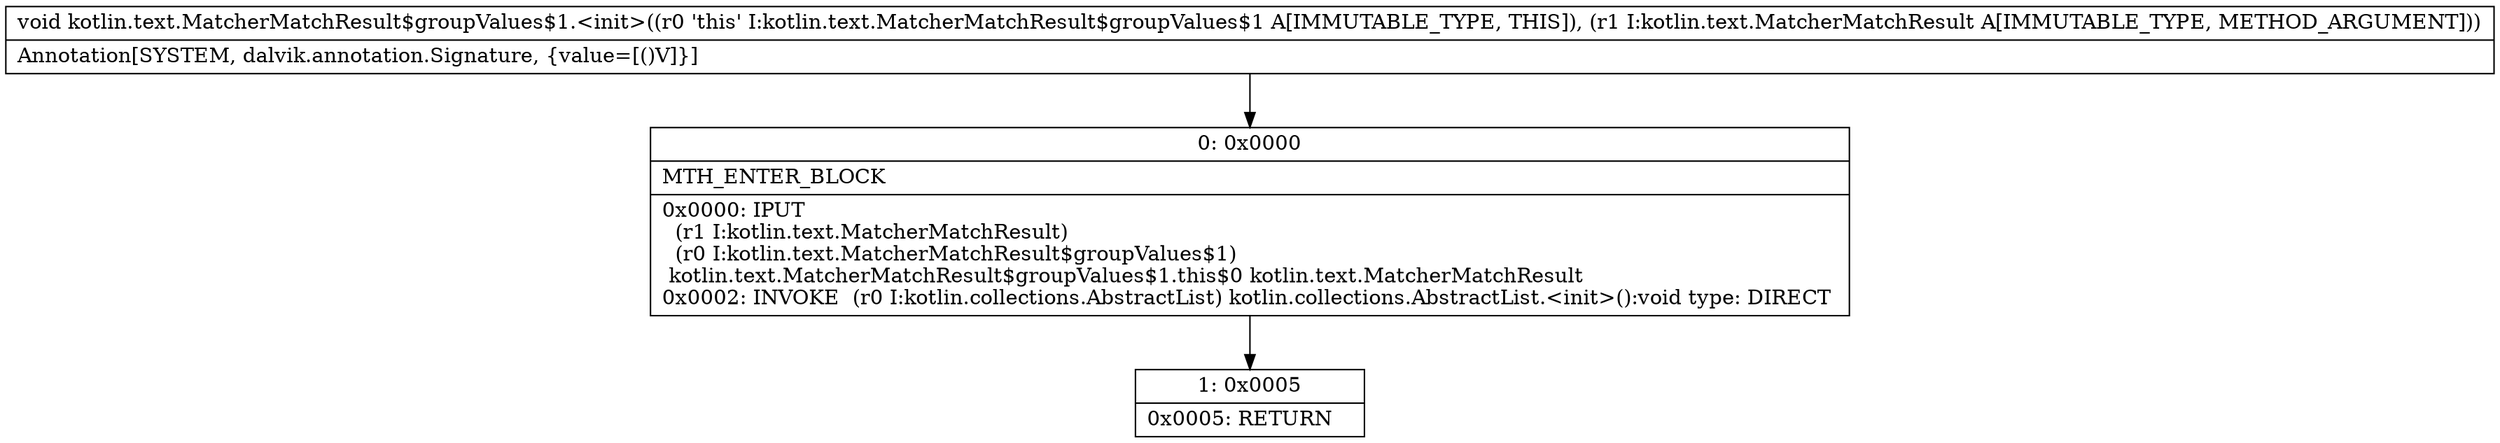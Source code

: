 digraph "CFG forkotlin.text.MatcherMatchResult$groupValues$1.\<init\>(Lkotlin\/text\/MatcherMatchResult;)V" {
Node_0 [shape=record,label="{0\:\ 0x0000|MTH_ENTER_BLOCK\l|0x0000: IPUT  \l  (r1 I:kotlin.text.MatcherMatchResult)\l  (r0 I:kotlin.text.MatcherMatchResult$groupValues$1)\l kotlin.text.MatcherMatchResult$groupValues$1.this$0 kotlin.text.MatcherMatchResult \l0x0002: INVOKE  (r0 I:kotlin.collections.AbstractList) kotlin.collections.AbstractList.\<init\>():void type: DIRECT \l}"];
Node_1 [shape=record,label="{1\:\ 0x0005|0x0005: RETURN   \l}"];
MethodNode[shape=record,label="{void kotlin.text.MatcherMatchResult$groupValues$1.\<init\>((r0 'this' I:kotlin.text.MatcherMatchResult$groupValues$1 A[IMMUTABLE_TYPE, THIS]), (r1 I:kotlin.text.MatcherMatchResult A[IMMUTABLE_TYPE, METHOD_ARGUMENT]))  | Annotation[SYSTEM, dalvik.annotation.Signature, \{value=[()V]\}]\l}"];
MethodNode -> Node_0;
Node_0 -> Node_1;
}

